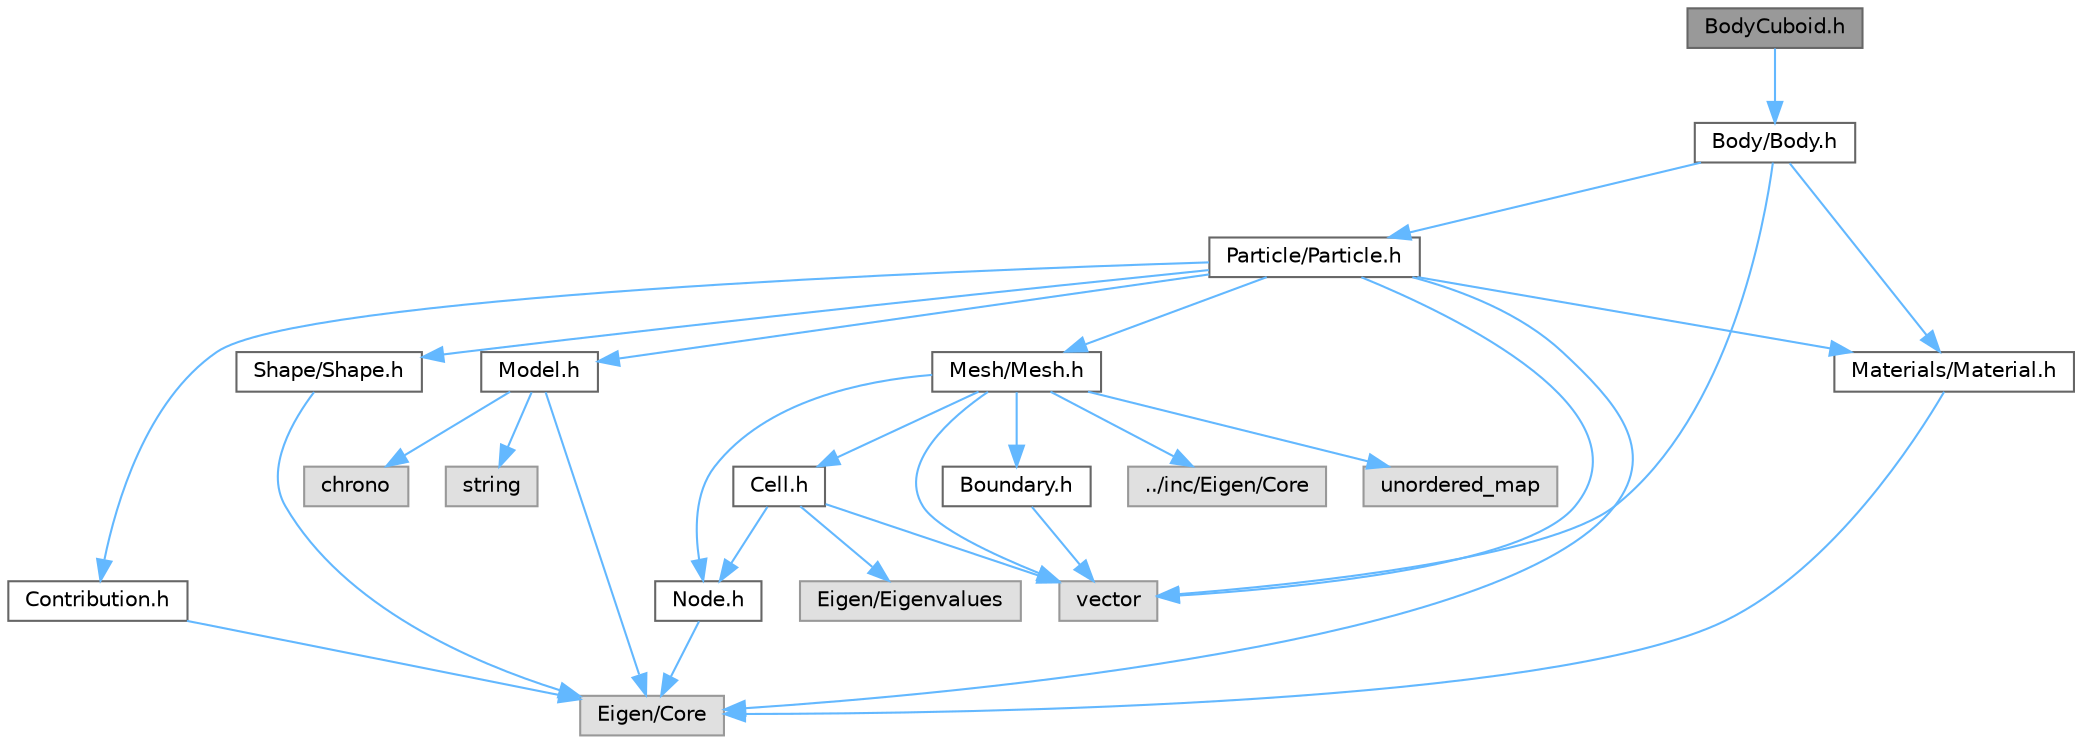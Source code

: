 digraph "BodyCuboid.h"
{
 // LATEX_PDF_SIZE
  bgcolor="transparent";
  edge [fontname=Helvetica,fontsize=10,labelfontname=Helvetica,labelfontsize=10];
  node [fontname=Helvetica,fontsize=10,shape=box,height=0.2,width=0.4];
  Node1 [id="Node000001",label="BodyCuboid.h",height=0.2,width=0.4,color="gray40", fillcolor="grey60", style="filled", fontcolor="black",tooltip=" "];
  Node1 -> Node2 [id="edge1_Node000001_Node000002",color="steelblue1",style="solid",tooltip=" "];
  Node2 [id="Node000002",label="Body/Body.h",height=0.2,width=0.4,color="grey40", fillcolor="white", style="filled",URL="$Body_8h.html",tooltip=" "];
  Node2 -> Node3 [id="edge2_Node000002_Node000003",color="steelblue1",style="solid",tooltip=" "];
  Node3 [id="Node000003",label="vector",height=0.2,width=0.4,color="grey60", fillcolor="#E0E0E0", style="filled",tooltip=" "];
  Node2 -> Node4 [id="edge3_Node000002_Node000004",color="steelblue1",style="solid",tooltip=" "];
  Node4 [id="Node000004",label="Particle/Particle.h",height=0.2,width=0.4,color="grey40", fillcolor="white", style="filled",URL="$Particle_8h.html",tooltip=" "];
  Node4 -> Node5 [id="edge4_Node000004_Node000005",color="steelblue1",style="solid",tooltip=" "];
  Node5 [id="Node000005",label="Eigen/Core",height=0.2,width=0.4,color="grey60", fillcolor="#E0E0E0", style="filled",tooltip=" "];
  Node4 -> Node6 [id="edge5_Node000004_Node000006",color="steelblue1",style="solid",tooltip=" "];
  Node6 [id="Node000006",label="Contribution.h",height=0.2,width=0.4,color="grey40", fillcolor="white", style="filled",URL="$Contribution_8h.html",tooltip=" "];
  Node6 -> Node5 [id="edge6_Node000006_Node000005",color="steelblue1",style="solid",tooltip=" "];
  Node4 -> Node7 [id="edge7_Node000004_Node000007",color="steelblue1",style="solid",tooltip=" "];
  Node7 [id="Node000007",label="Mesh/Mesh.h",height=0.2,width=0.4,color="grey40", fillcolor="white", style="filled",URL="$Mesh_8h.html",tooltip=" "];
  Node7 -> Node3 [id="edge8_Node000007_Node000003",color="steelblue1",style="solid",tooltip=" "];
  Node7 -> Node8 [id="edge9_Node000007_Node000008",color="steelblue1",style="solid",tooltip=" "];
  Node8 [id="Node000008",label="../inc/Eigen/Core",height=0.2,width=0.4,color="grey60", fillcolor="#E0E0E0", style="filled",tooltip=" "];
  Node7 -> Node9 [id="edge10_Node000007_Node000009",color="steelblue1",style="solid",tooltip=" "];
  Node9 [id="Node000009",label="unordered_map",height=0.2,width=0.4,color="grey60", fillcolor="#E0E0E0", style="filled",tooltip=" "];
  Node7 -> Node10 [id="edge11_Node000007_Node000010",color="steelblue1",style="solid",tooltip=" "];
  Node10 [id="Node000010",label="Node.h",height=0.2,width=0.4,color="grey40", fillcolor="white", style="filled",URL="$Node_8h.html",tooltip=" "];
  Node10 -> Node5 [id="edge12_Node000010_Node000005",color="steelblue1",style="solid",tooltip=" "];
  Node7 -> Node11 [id="edge13_Node000007_Node000011",color="steelblue1",style="solid",tooltip=" "];
  Node11 [id="Node000011",label="Boundary.h",height=0.2,width=0.4,color="grey40", fillcolor="white", style="filled",URL="$Boundary_8h.html",tooltip=" "];
  Node11 -> Node3 [id="edge14_Node000011_Node000003",color="steelblue1",style="solid",tooltip=" "];
  Node7 -> Node12 [id="edge15_Node000007_Node000012",color="steelblue1",style="solid",tooltip=" "];
  Node12 [id="Node000012",label="Cell.h",height=0.2,width=0.4,color="grey40", fillcolor="white", style="filled",URL="$Cell_8h.html",tooltip=" "];
  Node12 -> Node3 [id="edge16_Node000012_Node000003",color="steelblue1",style="solid",tooltip=" "];
  Node12 -> Node13 [id="edge17_Node000012_Node000013",color="steelblue1",style="solid",tooltip=" "];
  Node13 [id="Node000013",label="Eigen/Eigenvalues",height=0.2,width=0.4,color="grey60", fillcolor="#E0E0E0", style="filled",tooltip=" "];
  Node12 -> Node10 [id="edge18_Node000012_Node000010",color="steelblue1",style="solid",tooltip=" "];
  Node4 -> Node14 [id="edge19_Node000004_Node000014",color="steelblue1",style="solid",tooltip=" "];
  Node14 [id="Node000014",label="Model.h",height=0.2,width=0.4,color="grey40", fillcolor="white", style="filled",URL="$Model_8h.html",tooltip=" "];
  Node14 -> Node5 [id="edge20_Node000014_Node000005",color="steelblue1",style="solid",tooltip=" "];
  Node14 -> Node15 [id="edge21_Node000014_Node000015",color="steelblue1",style="solid",tooltip=" "];
  Node15 [id="Node000015",label="string",height=0.2,width=0.4,color="grey60", fillcolor="#E0E0E0", style="filled",tooltip=" "];
  Node14 -> Node16 [id="edge22_Node000014_Node000016",color="steelblue1",style="solid",tooltip=" "];
  Node16 [id="Node000016",label="chrono",height=0.2,width=0.4,color="grey60", fillcolor="#E0E0E0", style="filled",tooltip=" "];
  Node4 -> Node17 [id="edge23_Node000004_Node000017",color="steelblue1",style="solid",tooltip=" "];
  Node17 [id="Node000017",label="Shape/Shape.h",height=0.2,width=0.4,color="grey40", fillcolor="white", style="filled",URL="$Shape_8h.html",tooltip=" "];
  Node17 -> Node5 [id="edge24_Node000017_Node000005",color="steelblue1",style="solid",tooltip=" "];
  Node4 -> Node18 [id="edge25_Node000004_Node000018",color="steelblue1",style="solid",tooltip=" "];
  Node18 [id="Node000018",label="Materials/Material.h",height=0.2,width=0.4,color="grey40", fillcolor="white", style="filled",URL="$Material_8h.html",tooltip=" "];
  Node18 -> Node5 [id="edge26_Node000018_Node000005",color="steelblue1",style="solid",tooltip=" "];
  Node4 -> Node3 [id="edge27_Node000004_Node000003",color="steelblue1",style="solid",tooltip=" "];
  Node2 -> Node18 [id="edge28_Node000002_Node000018",color="steelblue1",style="solid",tooltip=" "];
}
